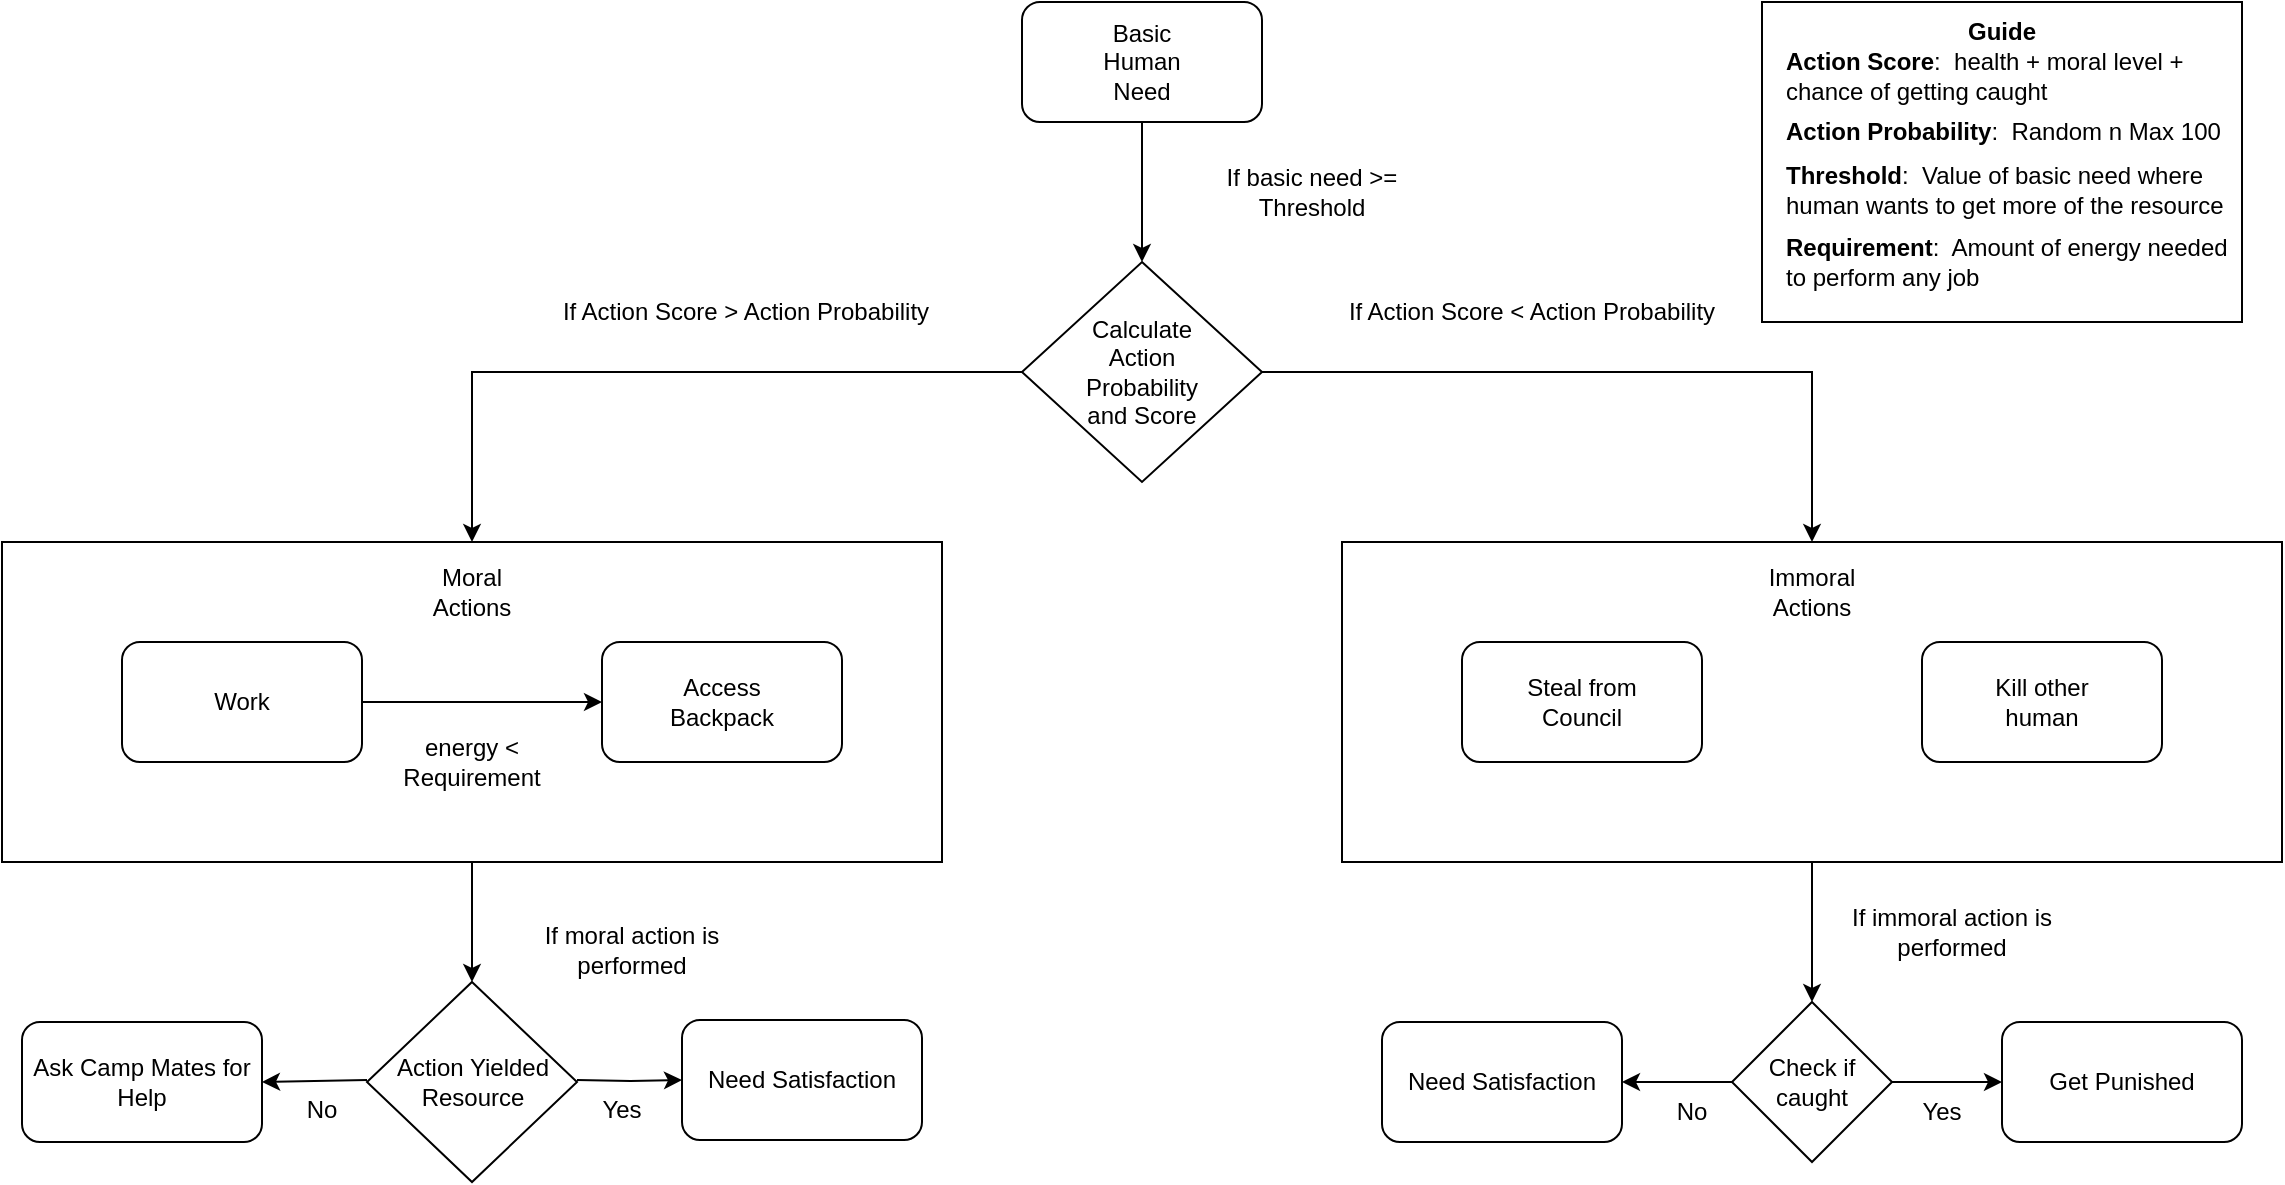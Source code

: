 <mxfile version="20.8.14" type="device"><diagram id="cwqwT1JBb-Dd6orruuwa" name="Page-1"><mxGraphModel dx="2916" dy="1262" grid="1" gridSize="10" guides="1" tooltips="1" connect="1" arrows="1" fold="1" page="1" pageScale="1" pageWidth="1169" pageHeight="827" math="0" shadow="0"><root><mxCell id="0"/><mxCell id="1" parent="0"/><mxCell id="uiFtbIfSu9oAcHlKMj1a-37" style="edgeStyle=orthogonalEdgeStyle;rounded=0;orthogonalLoop=1;jettySize=auto;html=1;exitX=0.5;exitY=1;exitDx=0;exitDy=0;entryX=0.5;entryY=0;entryDx=0;entryDy=0;" edge="1" parent="1" source="uiFtbIfSu9oAcHlKMj1a-25" target="uiFtbIfSu9oAcHlKMj1a-52"><mxGeometry relative="1" as="geometry"><mxPoint x="305" y="530" as="targetPoint"/></mxGeometry></mxCell><mxCell id="uiFtbIfSu9oAcHlKMj1a-25" value="" style="rounded=0;whiteSpace=wrap;html=1;" vertex="1" parent="1"><mxGeometry x="70" y="310" width="470" height="160" as="geometry"/></mxCell><mxCell id="uiFtbIfSu9oAcHlKMj1a-40" style="edgeStyle=orthogonalEdgeStyle;rounded=0;orthogonalLoop=1;jettySize=auto;html=1;exitX=0.5;exitY=1;exitDx=0;exitDy=0;entryX=0.5;entryY=0;entryDx=0;entryDy=0;" edge="1" parent="1" source="uiFtbIfSu9oAcHlKMj1a-23" target="uiFtbIfSu9oAcHlKMj1a-39"><mxGeometry relative="1" as="geometry"/></mxCell><mxCell id="uiFtbIfSu9oAcHlKMj1a-23" value="" style="rounded=0;whiteSpace=wrap;html=1;" vertex="1" parent="1"><mxGeometry x="740" y="310" width="470" height="160" as="geometry"/></mxCell><mxCell id="uiFtbIfSu9oAcHlKMj1a-5" style="edgeStyle=orthogonalEdgeStyle;rounded=0;orthogonalLoop=1;jettySize=auto;html=1;exitX=0.5;exitY=1;exitDx=0;exitDy=0;entryX=0.5;entryY=0;entryDx=0;entryDy=0;" edge="1" parent="1" source="uiFtbIfSu9oAcHlKMj1a-1" target="uiFtbIfSu9oAcHlKMj1a-29"><mxGeometry relative="1" as="geometry"><mxPoint x="640" y="170" as="targetPoint"/></mxGeometry></mxCell><mxCell id="uiFtbIfSu9oAcHlKMj1a-1" value="" style="rounded=1;whiteSpace=wrap;html=1;" vertex="1" parent="1"><mxGeometry x="580" y="40" width="120" height="60" as="geometry"/></mxCell><mxCell id="uiFtbIfSu9oAcHlKMj1a-2" value="Basic Human Need" style="text;html=1;strokeColor=none;fillColor=none;align=center;verticalAlign=middle;whiteSpace=wrap;rounded=0;" vertex="1" parent="1"><mxGeometry x="610" y="55" width="60" height="30" as="geometry"/></mxCell><mxCell id="uiFtbIfSu9oAcHlKMj1a-3" value="If basic need &amp;gt;= Threshold" style="text;html=1;strokeColor=none;fillColor=none;align=center;verticalAlign=middle;whiteSpace=wrap;rounded=0;" vertex="1" parent="1"><mxGeometry x="660" y="120" width="130" height="30" as="geometry"/></mxCell><mxCell id="uiFtbIfSu9oAcHlKMj1a-35" style="edgeStyle=orthogonalEdgeStyle;rounded=0;orthogonalLoop=1;jettySize=auto;html=1;exitX=1;exitY=0.5;exitDx=0;exitDy=0;entryX=0;entryY=0.5;entryDx=0;entryDy=0;" edge="1" parent="1" source="uiFtbIfSu9oAcHlKMj1a-7" target="uiFtbIfSu9oAcHlKMj1a-13"><mxGeometry relative="1" as="geometry"/></mxCell><mxCell id="uiFtbIfSu9oAcHlKMj1a-7" value="" style="rounded=1;whiteSpace=wrap;html=1;" vertex="1" parent="1"><mxGeometry x="130" y="360" width="120" height="60" as="geometry"/></mxCell><mxCell id="uiFtbIfSu9oAcHlKMj1a-8" value="Work" style="text;html=1;strokeColor=none;fillColor=none;align=center;verticalAlign=middle;whiteSpace=wrap;rounded=0;" vertex="1" parent="1"><mxGeometry x="160" y="375" width="60" height="30" as="geometry"/></mxCell><mxCell id="uiFtbIfSu9oAcHlKMj1a-13" value="" style="rounded=1;whiteSpace=wrap;html=1;" vertex="1" parent="1"><mxGeometry x="370" y="360" width="120" height="60" as="geometry"/></mxCell><mxCell id="uiFtbIfSu9oAcHlKMj1a-14" value="Access Backpack" style="text;html=1;strokeColor=none;fillColor=none;align=center;verticalAlign=middle;whiteSpace=wrap;rounded=0;" vertex="1" parent="1"><mxGeometry x="400" y="375" width="60" height="30" as="geometry"/></mxCell><mxCell id="uiFtbIfSu9oAcHlKMj1a-15" value="" style="rounded=1;whiteSpace=wrap;html=1;" vertex="1" parent="1"><mxGeometry x="800" y="360" width="120" height="60" as="geometry"/></mxCell><mxCell id="uiFtbIfSu9oAcHlKMj1a-16" value="Steal from Council" style="text;html=1;strokeColor=none;fillColor=none;align=center;verticalAlign=middle;whiteSpace=wrap;rounded=0;" vertex="1" parent="1"><mxGeometry x="830" y="375" width="60" height="30" as="geometry"/></mxCell><mxCell id="uiFtbIfSu9oAcHlKMj1a-17" value="" style="rounded=1;whiteSpace=wrap;html=1;" vertex="1" parent="1"><mxGeometry x="1030" y="360" width="120" height="60" as="geometry"/></mxCell><mxCell id="uiFtbIfSu9oAcHlKMj1a-18" value="Kill other human" style="text;html=1;strokeColor=none;fillColor=none;align=center;verticalAlign=middle;whiteSpace=wrap;rounded=0;" vertex="1" parent="1"><mxGeometry x="1060" y="375" width="60" height="30" as="geometry"/></mxCell><mxCell id="uiFtbIfSu9oAcHlKMj1a-24" value="Immoral Actions" style="text;html=1;strokeColor=none;fillColor=none;align=center;verticalAlign=middle;whiteSpace=wrap;rounded=0;" vertex="1" parent="1"><mxGeometry x="945" y="320" width="60" height="30" as="geometry"/></mxCell><mxCell id="uiFtbIfSu9oAcHlKMj1a-26" value="Moral Actions" style="text;html=1;strokeColor=none;fillColor=none;align=center;verticalAlign=middle;whiteSpace=wrap;rounded=0;" vertex="1" parent="1"><mxGeometry x="275" y="320" width="60" height="30" as="geometry"/></mxCell><mxCell id="uiFtbIfSu9oAcHlKMj1a-31" style="edgeStyle=orthogonalEdgeStyle;rounded=0;orthogonalLoop=1;jettySize=auto;html=1;exitX=1;exitY=0.5;exitDx=0;exitDy=0;entryX=0.5;entryY=0;entryDx=0;entryDy=0;" edge="1" parent="1" source="uiFtbIfSu9oAcHlKMj1a-29" target="uiFtbIfSu9oAcHlKMj1a-23"><mxGeometry relative="1" as="geometry"/></mxCell><mxCell id="uiFtbIfSu9oAcHlKMj1a-32" style="edgeStyle=orthogonalEdgeStyle;rounded=0;orthogonalLoop=1;jettySize=auto;html=1;exitX=0;exitY=0.5;exitDx=0;exitDy=0;entryX=0.5;entryY=0;entryDx=0;entryDy=0;" edge="1" parent="1" source="uiFtbIfSu9oAcHlKMj1a-29" target="uiFtbIfSu9oAcHlKMj1a-25"><mxGeometry relative="1" as="geometry"/></mxCell><mxCell id="uiFtbIfSu9oAcHlKMj1a-29" value="" style="rhombus;whiteSpace=wrap;html=1;" vertex="1" parent="1"><mxGeometry x="580" y="170" width="120" height="110" as="geometry"/></mxCell><mxCell id="uiFtbIfSu9oAcHlKMj1a-30" value="Calculate Action Probability and Score" style="text;html=1;strokeColor=none;fillColor=none;align=center;verticalAlign=middle;whiteSpace=wrap;rounded=0;" vertex="1" parent="1"><mxGeometry x="610" y="210" width="60" height="30" as="geometry"/></mxCell><mxCell id="uiFtbIfSu9oAcHlKMj1a-34" value="If Action Score &amp;lt; Action Probability" style="text;html=1;strokeColor=none;fillColor=none;align=center;verticalAlign=middle;whiteSpace=wrap;rounded=0;" vertex="1" parent="1"><mxGeometry x="710" y="180" width="250" height="30" as="geometry"/></mxCell><mxCell id="uiFtbIfSu9oAcHlKMj1a-36" value="energy &amp;lt; Requirement" style="text;html=1;strokeColor=none;fillColor=none;align=center;verticalAlign=middle;whiteSpace=wrap;rounded=0;" vertex="1" parent="1"><mxGeometry x="275" y="405" width="60" height="30" as="geometry"/></mxCell><mxCell id="uiFtbIfSu9oAcHlKMj1a-38" value="If moral action is performed" style="text;html=1;strokeColor=none;fillColor=none;align=center;verticalAlign=middle;whiteSpace=wrap;rounded=0;" vertex="1" parent="1"><mxGeometry x="325" y="499" width="120" height="30" as="geometry"/></mxCell><mxCell id="uiFtbIfSu9oAcHlKMj1a-44" style="edgeStyle=orthogonalEdgeStyle;rounded=0;orthogonalLoop=1;jettySize=auto;html=1;exitX=1;exitY=0.5;exitDx=0;exitDy=0;entryX=0;entryY=0.5;entryDx=0;entryDy=0;" edge="1" parent="1" source="uiFtbIfSu9oAcHlKMj1a-39" target="uiFtbIfSu9oAcHlKMj1a-42"><mxGeometry relative="1" as="geometry"/></mxCell><mxCell id="uiFtbIfSu9oAcHlKMj1a-45" style="edgeStyle=orthogonalEdgeStyle;rounded=0;orthogonalLoop=1;jettySize=auto;html=1;exitX=0;exitY=0.5;exitDx=0;exitDy=0;entryX=1;entryY=0.5;entryDx=0;entryDy=0;" edge="1" parent="1" source="uiFtbIfSu9oAcHlKMj1a-39" target="uiFtbIfSu9oAcHlKMj1a-43"><mxGeometry relative="1" as="geometry"/></mxCell><mxCell id="uiFtbIfSu9oAcHlKMj1a-39" value="Check if caught" style="rhombus;whiteSpace=wrap;html=1;" vertex="1" parent="1"><mxGeometry x="935" y="540" width="80" height="80" as="geometry"/></mxCell><mxCell id="uiFtbIfSu9oAcHlKMj1a-41" value="If immoral action is performed" style="text;html=1;strokeColor=none;fillColor=none;align=center;verticalAlign=middle;whiteSpace=wrap;rounded=0;" vertex="1" parent="1"><mxGeometry x="990" y="490" width="110" height="30" as="geometry"/></mxCell><mxCell id="uiFtbIfSu9oAcHlKMj1a-42" value="Get Punished" style="rounded=1;whiteSpace=wrap;html=1;" vertex="1" parent="1"><mxGeometry x="1070" y="550" width="120" height="60" as="geometry"/></mxCell><mxCell id="uiFtbIfSu9oAcHlKMj1a-43" value="Need Satisfaction" style="rounded=1;whiteSpace=wrap;html=1;" vertex="1" parent="1"><mxGeometry x="760" y="550" width="120" height="60" as="geometry"/></mxCell><mxCell id="uiFtbIfSu9oAcHlKMj1a-46" value="Yes" style="text;html=1;strokeColor=none;fillColor=none;align=center;verticalAlign=middle;whiteSpace=wrap;rounded=0;" vertex="1" parent="1"><mxGeometry x="1010" y="580" width="60" height="30" as="geometry"/></mxCell><mxCell id="uiFtbIfSu9oAcHlKMj1a-47" value="No" style="text;html=1;strokeColor=none;fillColor=none;align=center;verticalAlign=middle;whiteSpace=wrap;rounded=0;" vertex="1" parent="1"><mxGeometry x="885" y="580" width="60" height="30" as="geometry"/></mxCell><mxCell id="uiFtbIfSu9oAcHlKMj1a-50" style="edgeStyle=orthogonalEdgeStyle;rounded=0;orthogonalLoop=1;jettySize=auto;html=1;exitX=1;exitY=0.5;exitDx=0;exitDy=0;entryX=0;entryY=0.5;entryDx=0;entryDy=0;" edge="1" parent="1" target="uiFtbIfSu9oAcHlKMj1a-53"><mxGeometry relative="1" as="geometry"><mxPoint x="357.5" y="579" as="sourcePoint"/></mxGeometry></mxCell><mxCell id="uiFtbIfSu9oAcHlKMj1a-51" style="edgeStyle=orthogonalEdgeStyle;rounded=0;orthogonalLoop=1;jettySize=auto;html=1;exitX=0;exitY=0.5;exitDx=0;exitDy=0;entryX=1;entryY=0.5;entryDx=0;entryDy=0;" edge="1" parent="1" target="uiFtbIfSu9oAcHlKMj1a-54"><mxGeometry relative="1" as="geometry"><mxPoint x="252.5" y="579" as="sourcePoint"/></mxGeometry></mxCell><mxCell id="uiFtbIfSu9oAcHlKMj1a-52" value="Action Yielded Resource" style="rhombus;whiteSpace=wrap;html=1;" vertex="1" parent="1"><mxGeometry x="252.5" y="530" width="105" height="100" as="geometry"/></mxCell><mxCell id="uiFtbIfSu9oAcHlKMj1a-53" value="Need Satisfaction" style="rounded=1;whiteSpace=wrap;html=1;" vertex="1" parent="1"><mxGeometry x="410" y="549" width="120" height="60" as="geometry"/></mxCell><mxCell id="uiFtbIfSu9oAcHlKMj1a-54" value="Ask Camp Mates for Help" style="rounded=1;whiteSpace=wrap;html=1;" vertex="1" parent="1"><mxGeometry x="80" y="550" width="120" height="60" as="geometry"/></mxCell><mxCell id="uiFtbIfSu9oAcHlKMj1a-55" value="Yes" style="text;html=1;strokeColor=none;fillColor=none;align=center;verticalAlign=middle;whiteSpace=wrap;rounded=0;" vertex="1" parent="1"><mxGeometry x="350" y="579" width="60" height="30" as="geometry"/></mxCell><mxCell id="uiFtbIfSu9oAcHlKMj1a-56" value="No" style="text;html=1;strokeColor=none;fillColor=none;align=center;verticalAlign=middle;whiteSpace=wrap;rounded=0;" vertex="1" parent="1"><mxGeometry x="200" y="579" width="60" height="30" as="geometry"/></mxCell><mxCell id="uiFtbIfSu9oAcHlKMj1a-59" value="" style="rounded=0;whiteSpace=wrap;html=1;" vertex="1" parent="1"><mxGeometry x="950" y="40" width="240" height="160" as="geometry"/></mxCell><mxCell id="uiFtbIfSu9oAcHlKMj1a-60" value="Guide" style="text;html=1;strokeColor=none;fillColor=none;align=center;verticalAlign=middle;whiteSpace=wrap;rounded=0;fontStyle=1" vertex="1" parent="1"><mxGeometry x="1040" y="40" width="60" height="30" as="geometry"/></mxCell><mxCell id="uiFtbIfSu9oAcHlKMj1a-61" value="&lt;b&gt;Action Score&lt;/b&gt;:&amp;nbsp; health + moral level + chance of getting caught" style="text;html=1;strokeColor=none;fillColor=none;align=left;verticalAlign=middle;whiteSpace=wrap;rounded=0;" vertex="1" parent="1"><mxGeometry x="960" y="62" width="220" height="30" as="geometry"/></mxCell><mxCell id="uiFtbIfSu9oAcHlKMj1a-62" value="&lt;b&gt;Action Probability&lt;/b&gt;:&amp;nbsp; Random n Max 100" style="text;html=1;strokeColor=none;fillColor=none;align=left;verticalAlign=middle;whiteSpace=wrap;rounded=0;" vertex="1" parent="1"><mxGeometry x="960" y="90" width="220" height="30" as="geometry"/></mxCell><mxCell id="uiFtbIfSu9oAcHlKMj1a-66" value="If Action Score &amp;gt; Action Probability" style="text;html=1;strokeColor=none;fillColor=none;align=center;verticalAlign=middle;whiteSpace=wrap;rounded=0;" vertex="1" parent="1"><mxGeometry x="317" y="180" width="250" height="30" as="geometry"/></mxCell><mxCell id="uiFtbIfSu9oAcHlKMj1a-69" value="&lt;b&gt;Threshold&lt;/b&gt;:&amp;nbsp; Value of basic need where human wants to get more of the resource" style="text;html=1;strokeColor=none;fillColor=none;align=left;verticalAlign=middle;whiteSpace=wrap;rounded=0;" vertex="1" parent="1"><mxGeometry x="960" y="119" width="230" height="30" as="geometry"/></mxCell><mxCell id="uiFtbIfSu9oAcHlKMj1a-71" value="&lt;b&gt;Requirement&lt;/b&gt;:&amp;nbsp; Amount of energy needed to perform any job" style="text;html=1;strokeColor=none;fillColor=none;align=left;verticalAlign=middle;whiteSpace=wrap;rounded=0;" vertex="1" parent="1"><mxGeometry x="960" y="155" width="230" height="30" as="geometry"/></mxCell></root></mxGraphModel></diagram></mxfile>